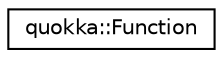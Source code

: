 digraph "Graphical Class Hierarchy"
{
 // LATEX_PDF_SIZE
  edge [fontname="Helvetica",fontsize="10",labelfontname="Helvetica",labelfontsize="10"];
  node [fontname="Helvetica",fontsize="10",shape=record];
  rankdir="LR";
  Node0 [label="quokka::Function",height=0.2,width=0.4,color="black", fillcolor="white", style="filled",URL="$classquokka_1_1Function.html",tooltip=" "];
}
